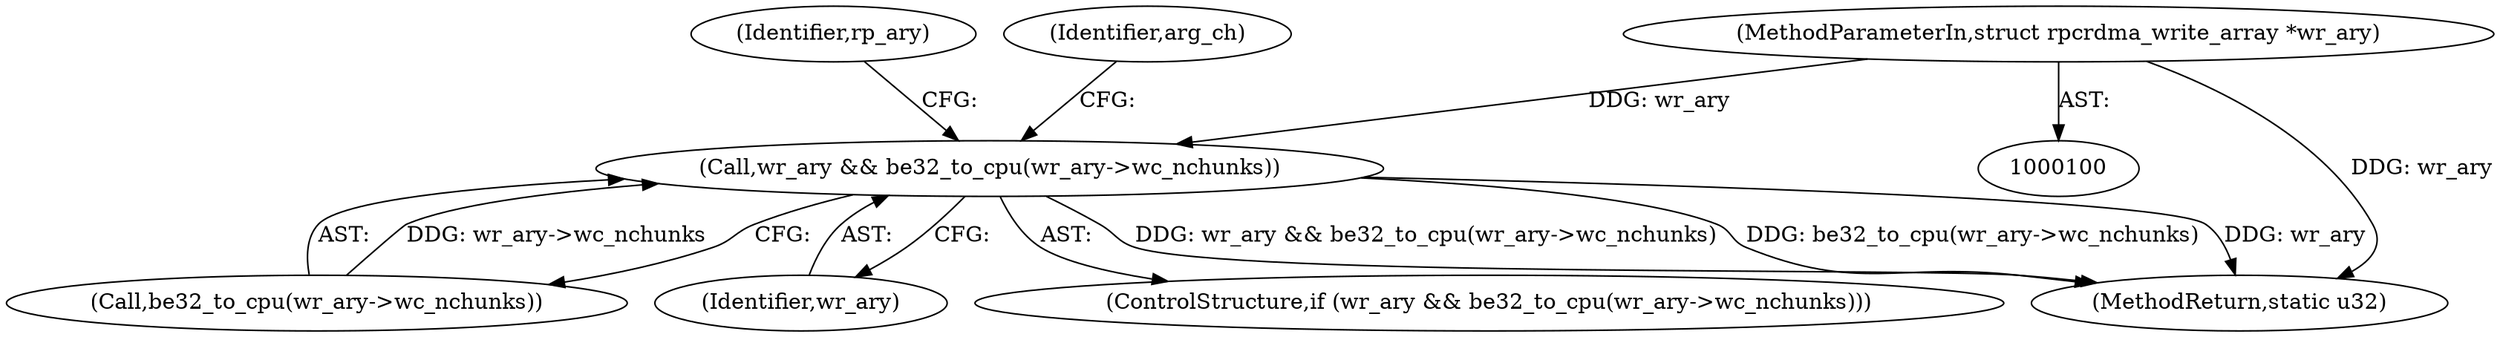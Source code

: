 digraph "1_linux_c70422f760c120480fee4de6c38804c72aa26bc1_36@pointer" {
"1000102" [label="(MethodParameterIn,struct rpcrdma_write_array *wr_ary)"];
"1000133" [label="(Call,wr_ary && be32_to_cpu(wr_ary->wc_nchunks))"];
"1000102" [label="(MethodParameterIn,struct rpcrdma_write_array *wr_ary)"];
"1000135" [label="(Call,be32_to_cpu(wr_ary->wc_nchunks))"];
"1000134" [label="(Identifier,wr_ary)"];
"1000157" [label="(Identifier,rp_ary)"];
"1000132" [label="(ControlStructure,if (wr_ary && be32_to_cpu(wr_ary->wc_nchunks)))"];
"1000141" [label="(Identifier,arg_ch)"];
"1000133" [label="(Call,wr_ary && be32_to_cpu(wr_ary->wc_nchunks))"];
"1000180" [label="(MethodReturn,static u32)"];
"1000102" -> "1000100"  [label="AST: "];
"1000102" -> "1000180"  [label="DDG: wr_ary"];
"1000102" -> "1000133"  [label="DDG: wr_ary"];
"1000133" -> "1000132"  [label="AST: "];
"1000133" -> "1000134"  [label="CFG: "];
"1000133" -> "1000135"  [label="CFG: "];
"1000134" -> "1000133"  [label="AST: "];
"1000135" -> "1000133"  [label="AST: "];
"1000141" -> "1000133"  [label="CFG: "];
"1000157" -> "1000133"  [label="CFG: "];
"1000133" -> "1000180"  [label="DDG: wr_ary"];
"1000133" -> "1000180"  [label="DDG: wr_ary && be32_to_cpu(wr_ary->wc_nchunks)"];
"1000133" -> "1000180"  [label="DDG: be32_to_cpu(wr_ary->wc_nchunks)"];
"1000135" -> "1000133"  [label="DDG: wr_ary->wc_nchunks"];
}
